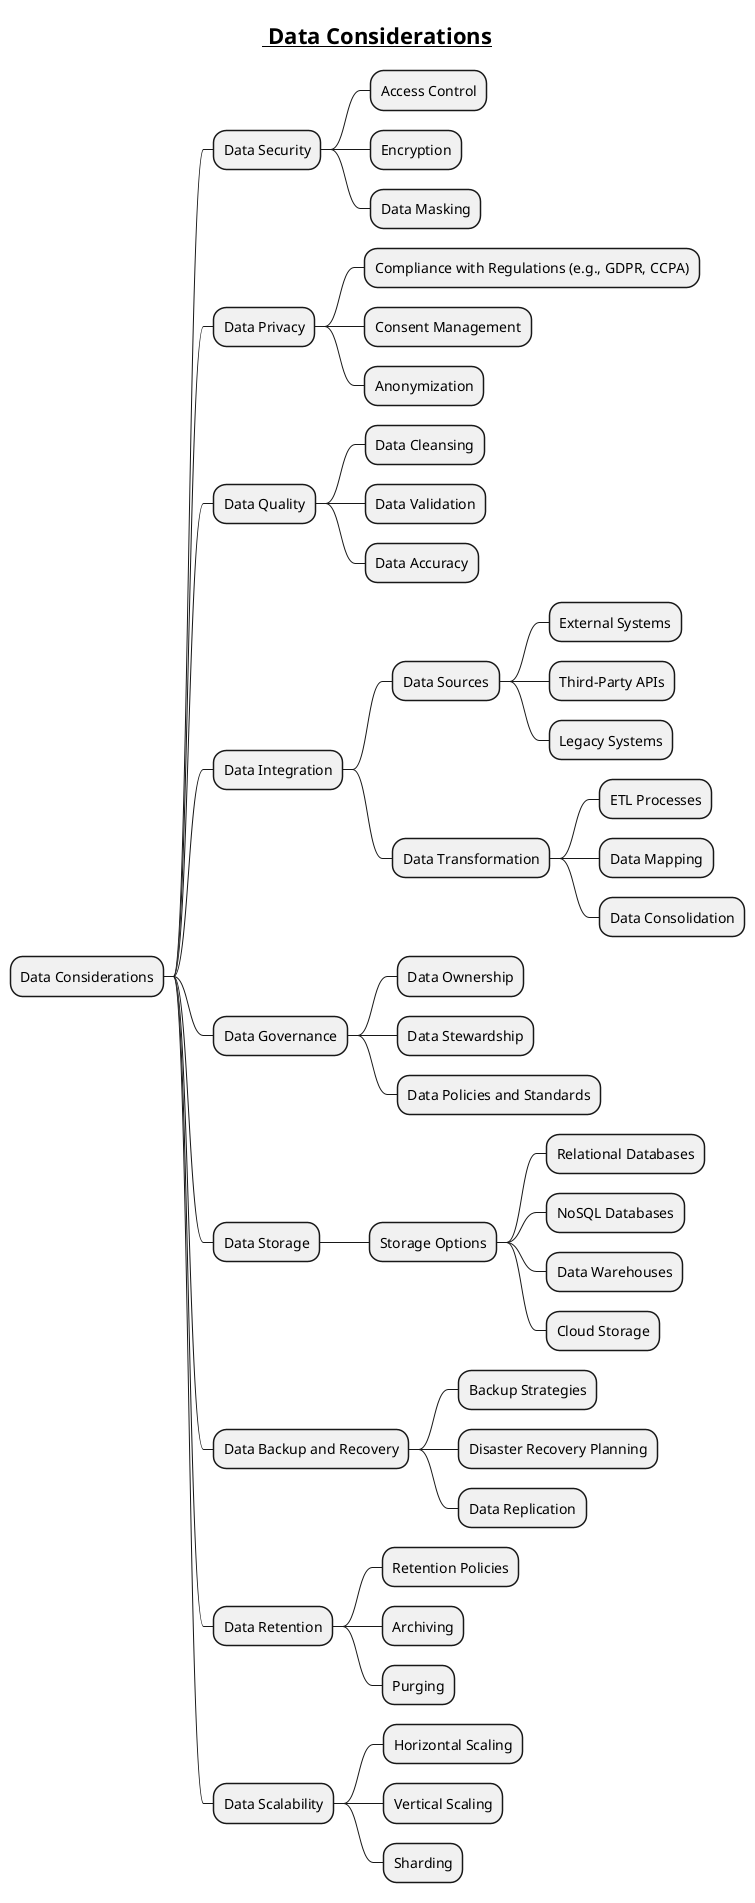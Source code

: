 @startmindmap
title =__ Data Considerations__

* Data Considerations
** Data Security
*** Access Control
*** Encryption
*** Data Masking

** Data Privacy
*** Compliance with Regulations (e.g., GDPR, CCPA)
*** Consent Management
*** Anonymization

** Data Quality
*** Data Cleansing
*** Data Validation
*** Data Accuracy

** Data Integration
*** Data Sources
**** External Systems
**** Third-Party APIs
**** Legacy Systems
*** Data Transformation
**** ETL Processes
**** Data Mapping
**** Data Consolidation

** Data Governance
*** Data Ownership
*** Data Stewardship
*** Data Policies and Standards

** Data Storage
*** Storage Options
**** Relational Databases
**** NoSQL Databases
**** Data Warehouses
**** Cloud Storage

** Data Backup and Recovery
*** Backup Strategies
*** Disaster Recovery Planning
*** Data Replication

** Data Retention
*** Retention Policies
*** Archiving
*** Purging

** Data Scalability
*** Horizontal Scaling
*** Vertical Scaling
*** Sharding

@endmindmap
